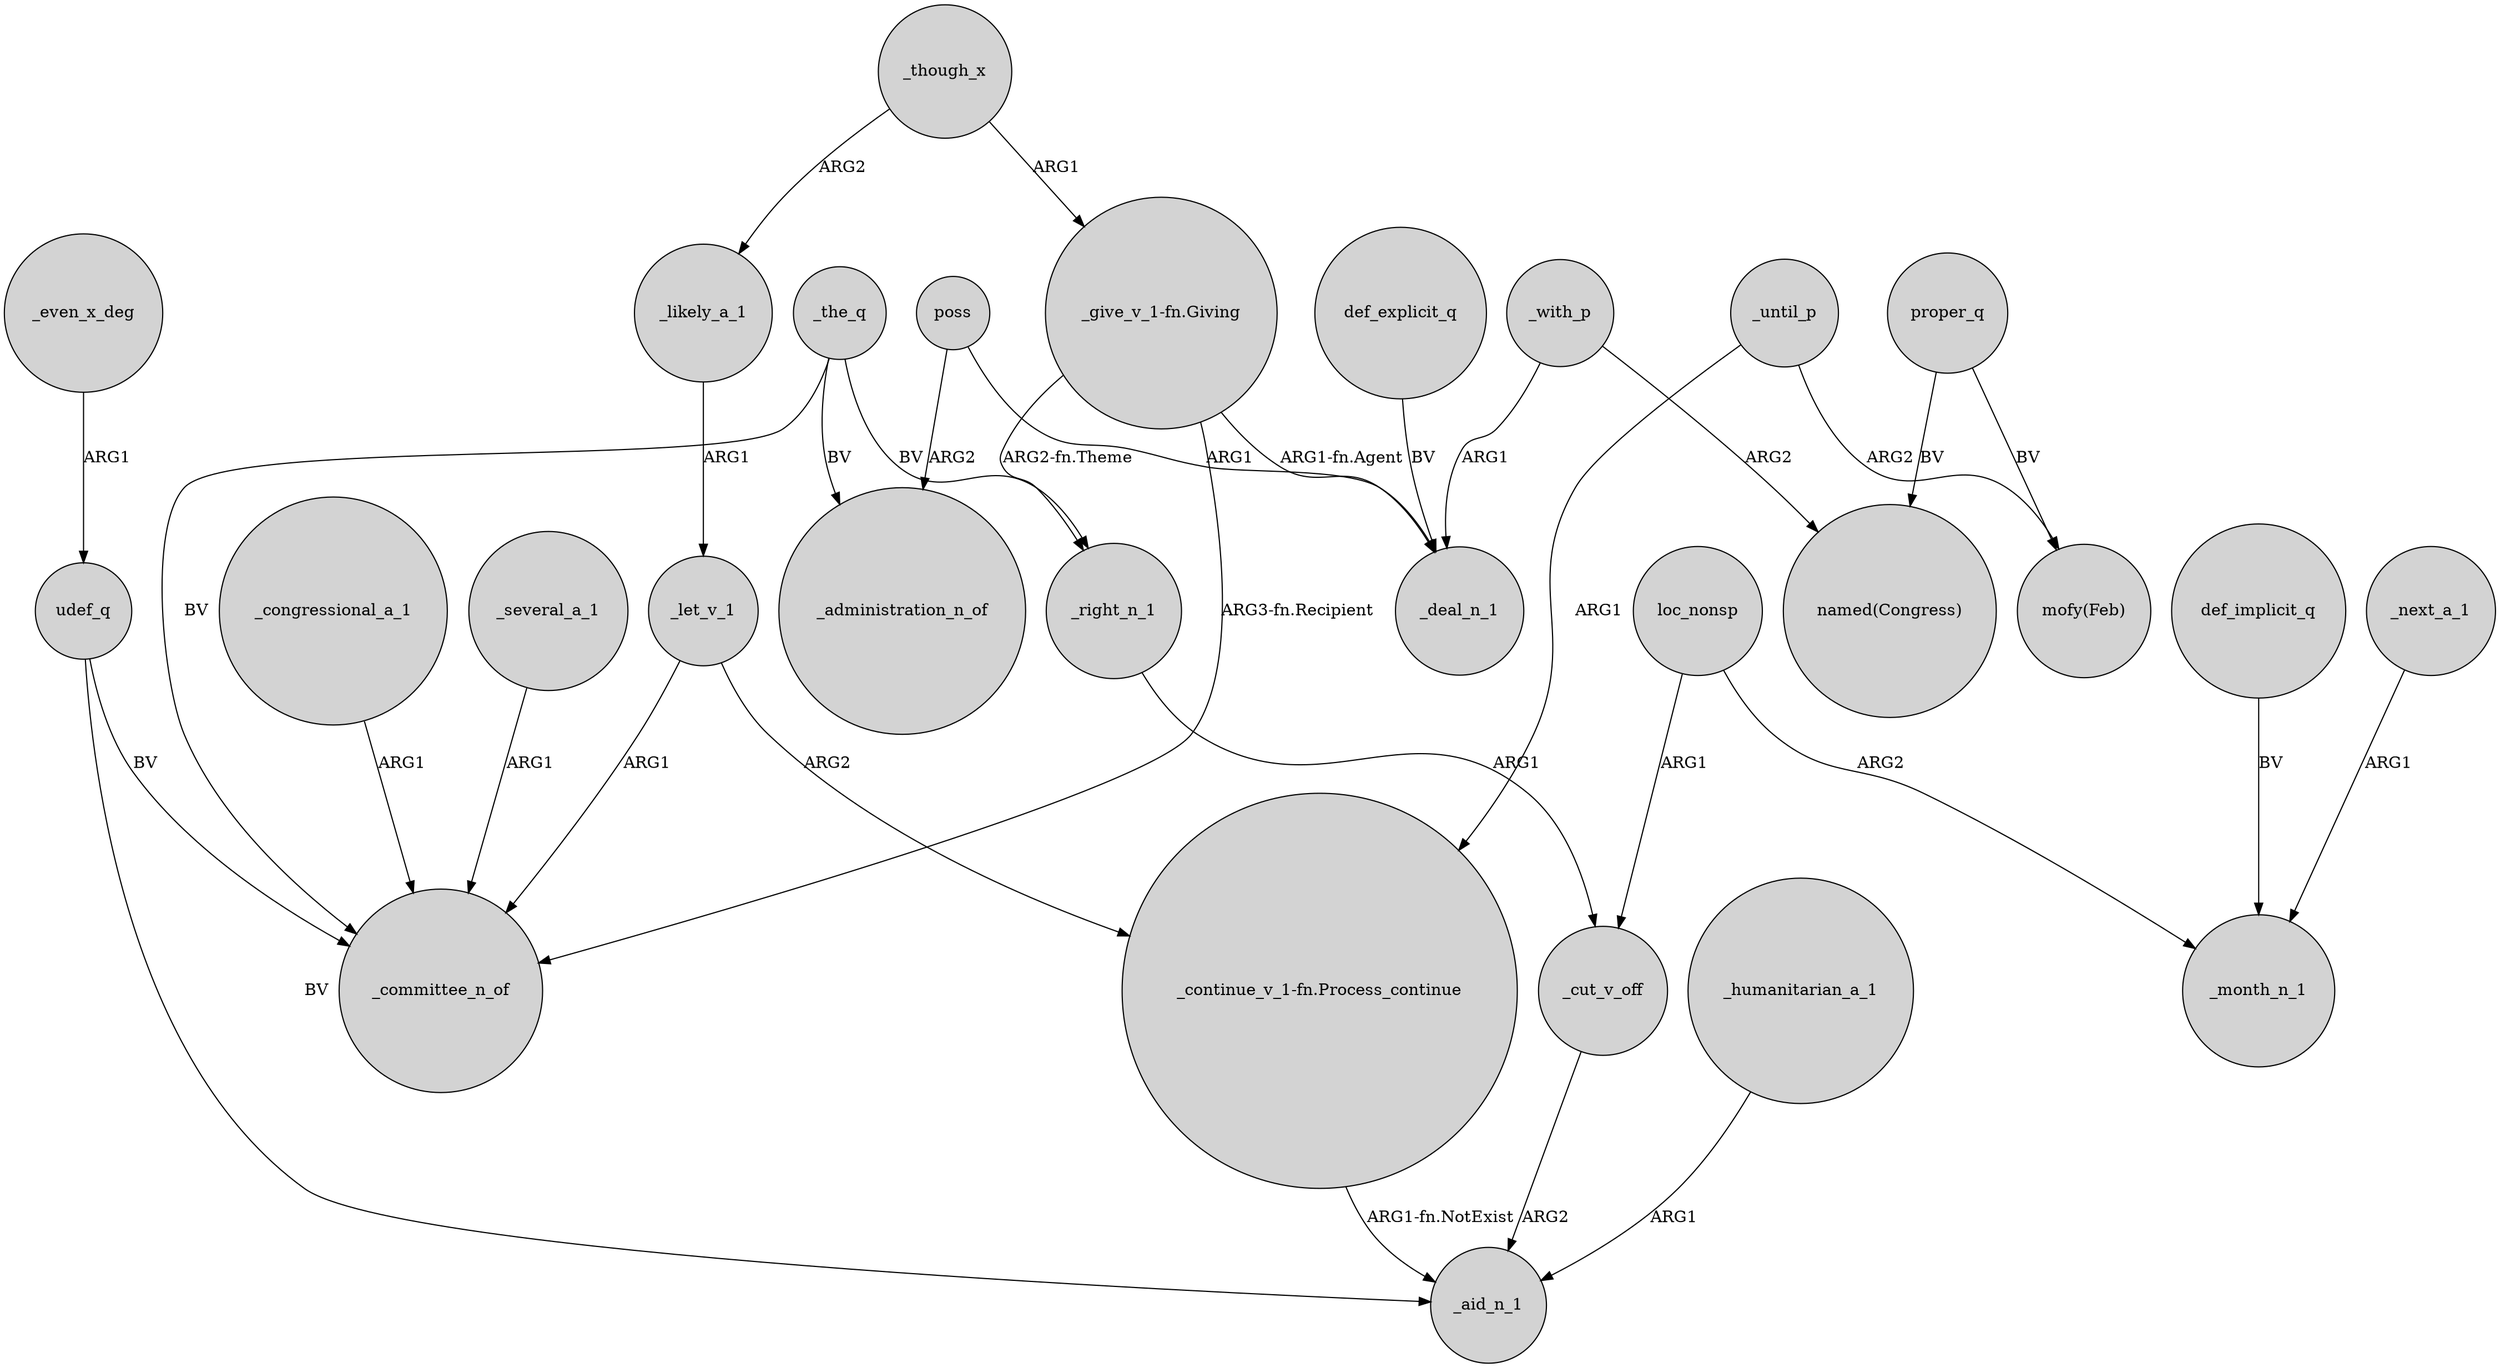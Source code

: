 digraph {
	node [shape=circle style=filled]
	_though_x -> "_give_v_1-fn.Giving" [label=ARG1]
	def_implicit_q -> _month_n_1 [label=BV]
	"_continue_v_1-fn.Process_continue" -> _aid_n_1 [label="ARG1-fn.NotExist"]
	_let_v_1 -> "_continue_v_1-fn.Process_continue" [label=ARG2]
	_congressional_a_1 -> _committee_n_of [label=ARG1]
	_with_p -> _deal_n_1 [label=ARG1]
	"_give_v_1-fn.Giving" -> _deal_n_1 [label="ARG1-fn.Agent"]
	_even_x_deg -> udef_q [label=ARG1]
	_cut_v_off -> _aid_n_1 [label=ARG2]
	_until_p -> "mofy(Feb)" [label=ARG2]
	_likely_a_1 -> _let_v_1 [label=ARG1]
	udef_q -> _committee_n_of [label=BV]
	_the_q -> _committee_n_of [label=BV]
	_several_a_1 -> _committee_n_of [label=ARG1]
	proper_q -> "named(Congress)" [label=BV]
	"_give_v_1-fn.Giving" -> _right_n_1 [label="ARG2-fn.Theme"]
	_with_p -> "named(Congress)" [label=ARG2]
	poss -> _administration_n_of [label=ARG2]
	_humanitarian_a_1 -> _aid_n_1 [label=ARG1]
	_until_p -> "_continue_v_1-fn.Process_continue" [label=ARG1]
	_next_a_1 -> _month_n_1 [label=ARG1]
	proper_q -> "mofy(Feb)" [label=BV]
	"_give_v_1-fn.Giving" -> _committee_n_of [label="ARG3-fn.Recipient"]
	_the_q -> _right_n_1 [label=BV]
	udef_q -> _aid_n_1 [label=BV]
	_right_n_1 -> _cut_v_off [label=ARG1]
	loc_nonsp -> _cut_v_off [label=ARG1]
	loc_nonsp -> _month_n_1 [label=ARG2]
	_the_q -> _administration_n_of [label=BV]
	_let_v_1 -> _committee_n_of [label=ARG1]
	_though_x -> _likely_a_1 [label=ARG2]
	poss -> _deal_n_1 [label=ARG1]
	def_explicit_q -> _deal_n_1 [label=BV]
}

